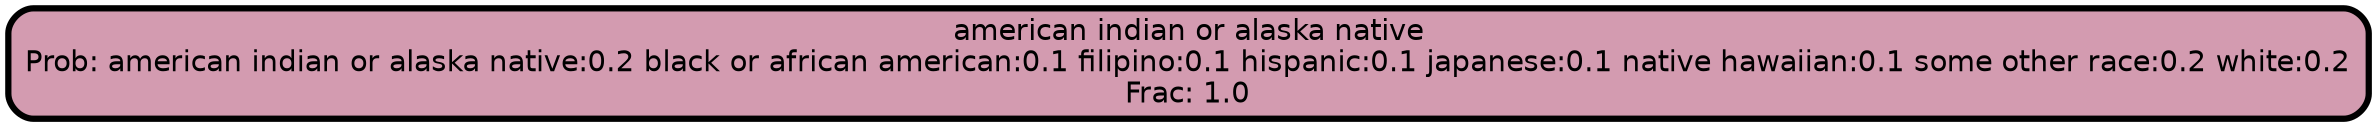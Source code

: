 graph Tree {
node [shape=box, style="filled, rounded",color="black",penwidth="3",fontcolor="black",                 fontname=helvetica] ;
graph [ranksep="0 equally", splines=straight,                 bgcolor=transparent, dpi=200] ;
edge [fontname=helvetica, color=black] ;
0 [label="american indian or alaska native
Prob: american indian or alaska native:0.2 black or african american:0.1 filipino:0.1 hispanic:0.1 japanese:0.1 native hawaiian:0.1 some other race:0.2 white:0.2
Frac: 1.0", fillcolor="#d39bb0"] ;
{rank = same;}}